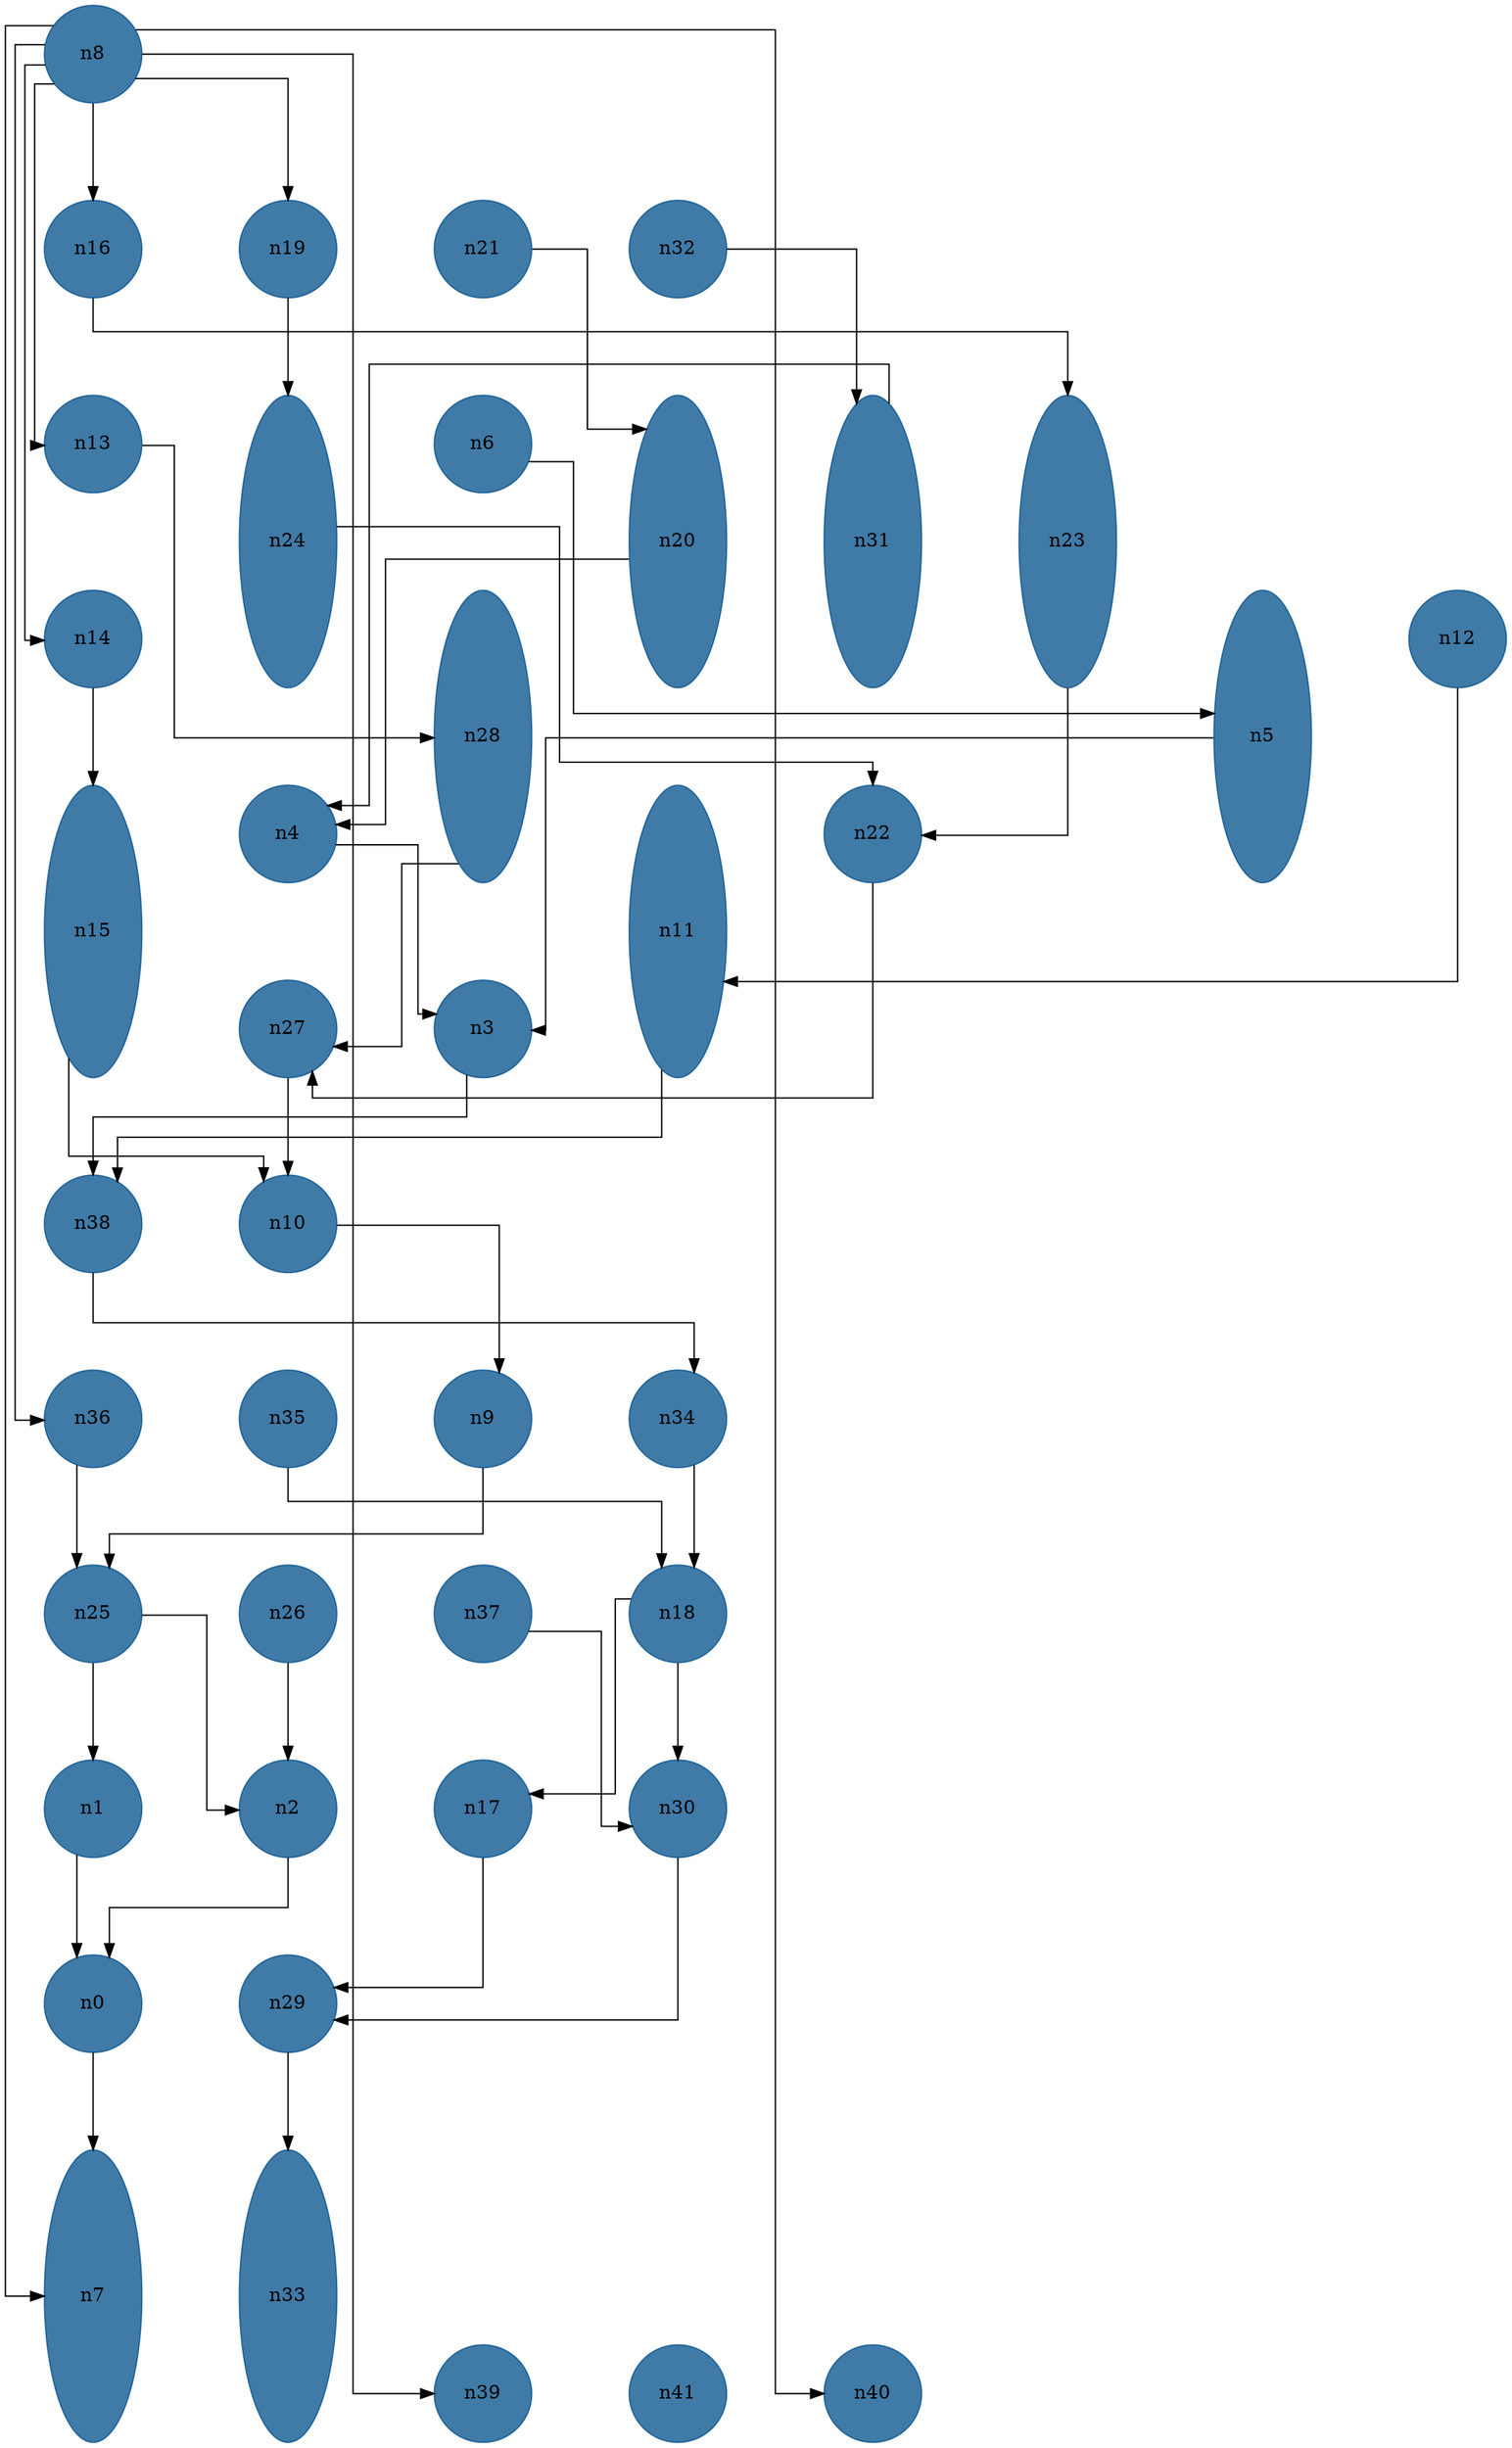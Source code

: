 //do not use DOT to generate pdf use NEATO or FDP
digraph{
layout="neato";
splines="ortho";
n8[shape="ellipse", style="filled", color="#004E8ABF", pos="0,26!", height="1", width="1"];
n8 -> n14;
n8 -> n36;
n8 -> n13;
n8 -> n16;
n8 -> n39;
n8 -> n19;
n8 -> n7;
n8 -> n40;
n16[shape="ellipse", style="filled", color="#004E8ABF", pos="0,24!", height="1", width="1"];
n16 -> n23;
n19[shape="ellipse", style="filled", color="#004E8ABF", pos="2,24!", height="1", width="1"];
n19 -> n24;
n21[shape="ellipse", style="filled", color="#004E8ABF", pos="4,24!", height="1", width="1"];
n21 -> n20;
n32[shape="ellipse", style="filled", color="#004E8ABF", pos="6,24!", height="1", width="1"];
n32 -> n31;
n13[shape="ellipse", style="filled", color="#004E8ABF", pos="0,22!", height="1", width="1"];
n13 -> n28;
n24[shape="ellipse", style="filled", color="#004E8ABF", pos="2,21!", height="3", width="1"];
n24 -> n22;
n6[shape="ellipse", style="filled", color="#004E8ABF", pos="4,22!", height="1", width="1"];
n6 -> n5;
n20[shape="ellipse", style="filled", color="#004E8ABF", pos="6,21!", height="3", width="1"];
n20 -> n4;
n31[shape="ellipse", style="filled", color="#004E8ABF", pos="8,21!", height="3", width="1"];
n31 -> n4;
n23[shape="ellipse", style="filled", color="#004E8ABF", pos="10,21!", height="3", width="1"];
n23 -> n22;
n14[shape="ellipse", style="filled", color="#004E8ABF", pos="0,20!", height="1", width="1"];
n14 -> n15;
n28[shape="ellipse", style="filled", color="#004E8ABF", pos="4,19!", height="3", width="1"];
n28 -> n27;
n5[shape="ellipse", style="filled", color="#004E8ABF", pos="12,19!", height="3", width="1"];
n5 -> n3;
n12[shape="ellipse", style="filled", color="#004E8ABF", pos="14,20!", height="1", width="1"];
n12 -> n11;
n15[shape="ellipse", style="filled", color="#004E8ABF", pos="0,17!", height="3", width="1"];
n15 -> n10;
n4[shape="ellipse", style="filled", color="#004E8ABF", pos="2,18!", height="1", width="1"];
n4 -> n3;
n11[shape="ellipse", style="filled", color="#004E8ABF", pos="6,17!", height="3", width="1"];
n11 -> n38;
n22[shape="ellipse", style="filled", color="#004E8ABF", pos="8,18!", height="1", width="1"];
n22 -> n27;
n27[shape="ellipse", style="filled", color="#004E8ABF", pos="2,16!", height="1", width="1"];
n27 -> n10;
n3[shape="ellipse", style="filled", color="#004E8ABF", pos="4,16!", height="1", width="1"];
n3 -> n38;
n38[shape="ellipse", style="filled", color="#004E8ABF", pos="0,14!", height="1", width="1"];
n38 -> n34;
n10[shape="ellipse", style="filled", color="#004E8ABF", pos="2,14!", height="1", width="1"];
n10 -> n9;
n36[shape="ellipse", style="filled", color="#004E8ABF", pos="0,12!", height="1", width="1"];
n36 -> n25;
n35[shape="ellipse", style="filled", color="#004E8ABF", pos="2,12!", height="1", width="1"];
n35 -> n18;
n9[shape="ellipse", style="filled", color="#004E8ABF", pos="4,12!", height="1", width="1"];
n9 -> n25;
n34[shape="ellipse", style="filled", color="#004E8ABF", pos="6,12!", height="1", width="1"];
n34 -> n18;
n25[shape="ellipse", style="filled", color="#004E8ABF", pos="0,10!", height="1", width="1"];
n25 -> n1;
n25 -> n2;
n26[shape="ellipse", style="filled", color="#004E8ABF", pos="2,10!", height="1", width="1"];
n26 -> n2;
n37[shape="ellipse", style="filled", color="#004E8ABF", pos="4,10!", height="1", width="1"];
n37 -> n30;
n18[shape="ellipse", style="filled", color="#004E8ABF", pos="6,10!", height="1", width="1"];
n18 -> n17;
n18 -> n30;
n1[shape="ellipse", style="filled", color="#004E8ABF", pos="0,8!", height="1", width="1"];
n1 -> n0;
n2[shape="ellipse", style="filled", color="#004E8ABF", pos="2,8!", height="1", width="1"];
n2 -> n0;
n17[shape="ellipse", style="filled", color="#004E8ABF", pos="4,8!", height="1", width="1"];
n17 -> n29;
n30[shape="ellipse", style="filled", color="#004E8ABF", pos="6,8!", height="1", width="1"];
n30 -> n29;
n0[shape="ellipse", style="filled", color="#004E8ABF", pos="0,6!", height="1", width="1"];
n0 -> n7;
n29[shape="ellipse", style="filled", color="#004E8ABF", pos="2,6!", height="1", width="1"];
n29 -> n33;
n7[shape="ellipse", style="filled", color="#004E8ABF", pos="0,3!", height="3", width="1"];
n33[shape="ellipse", style="filled", color="#004E8ABF", pos="2,3!", height="3", width="1"];
n39[shape="ellipse", style="filled", color="#004E8ABF", pos="4,2!", height="1", width="1"];
n41[shape="ellipse", style="filled", color="#004E8ABF", pos="6,2!", height="1", width="1"];
n40[shape="ellipse", style="filled", color="#004E8ABF", pos="8,2!", height="1", width="1"];
}
